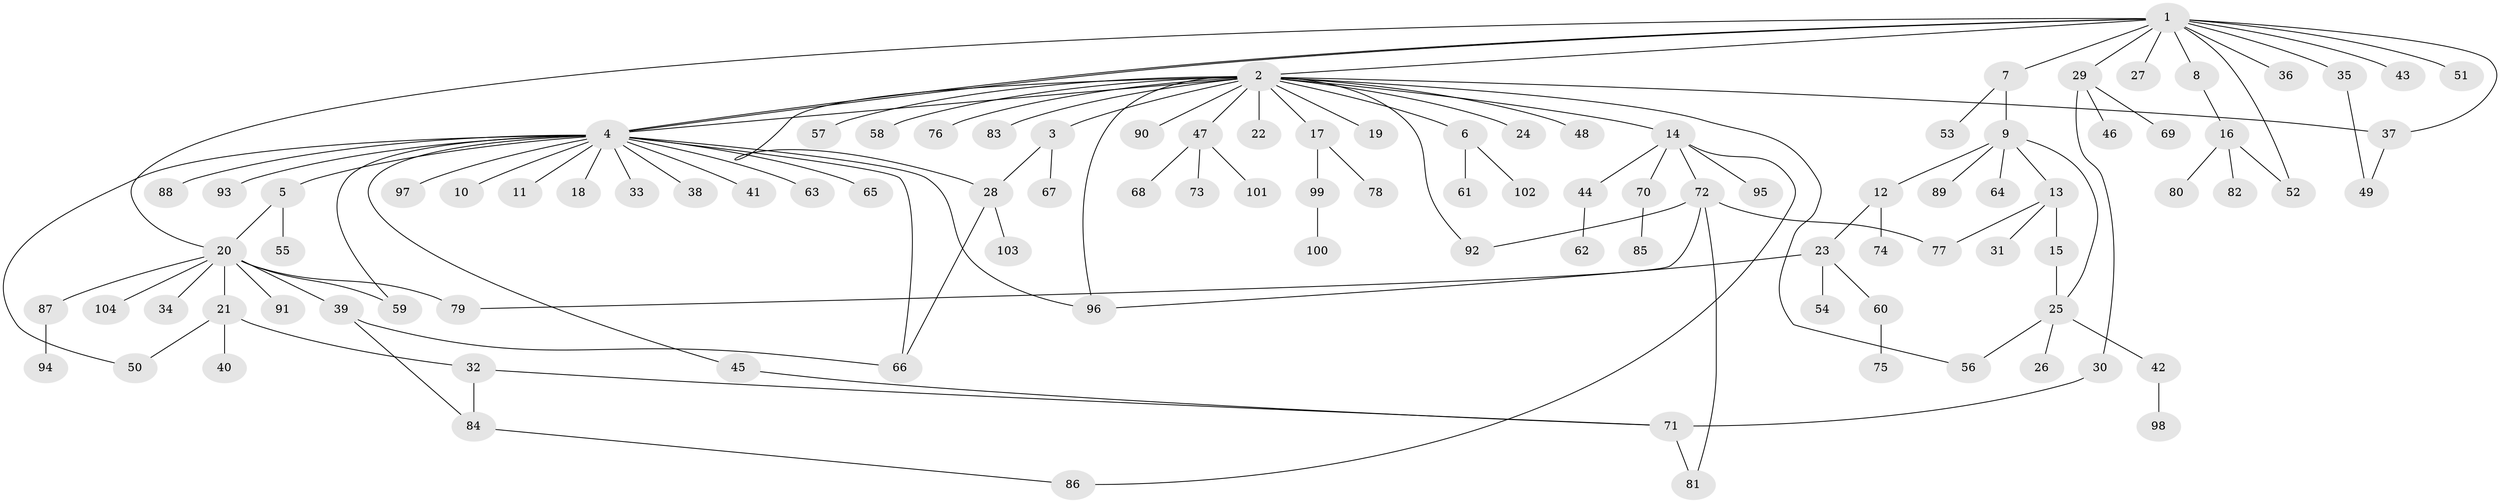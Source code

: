 // coarse degree distribution, {10: 0.015873015873015872, 20: 0.015873015873015872, 2: 0.1746031746031746, 18: 0.015873015873015872, 5: 0.06349206349206349, 1: 0.5396825396825397, 3: 0.14285714285714285, 9: 0.015873015873015872, 4: 0.015873015873015872}
// Generated by graph-tools (version 1.1) at 2025/50/03/04/25 22:50:28]
// undirected, 104 vertices, 126 edges
graph export_dot {
  node [color=gray90,style=filled];
  1;
  2;
  3;
  4;
  5;
  6;
  7;
  8;
  9;
  10;
  11;
  12;
  13;
  14;
  15;
  16;
  17;
  18;
  19;
  20;
  21;
  22;
  23;
  24;
  25;
  26;
  27;
  28;
  29;
  30;
  31;
  32;
  33;
  34;
  35;
  36;
  37;
  38;
  39;
  40;
  41;
  42;
  43;
  44;
  45;
  46;
  47;
  48;
  49;
  50;
  51;
  52;
  53;
  54;
  55;
  56;
  57;
  58;
  59;
  60;
  61;
  62;
  63;
  64;
  65;
  66;
  67;
  68;
  69;
  70;
  71;
  72;
  73;
  74;
  75;
  76;
  77;
  78;
  79;
  80;
  81;
  82;
  83;
  84;
  85;
  86;
  87;
  88;
  89;
  90;
  91;
  92;
  93;
  94;
  95;
  96;
  97;
  98;
  99;
  100;
  101;
  102;
  103;
  104;
  1 -- 2;
  1 -- 4;
  1 -- 4;
  1 -- 7;
  1 -- 8;
  1 -- 20;
  1 -- 27;
  1 -- 29;
  1 -- 35;
  1 -- 36;
  1 -- 37;
  1 -- 43;
  1 -- 51;
  1 -- 52;
  2 -- 3;
  2 -- 4;
  2 -- 6;
  2 -- 14;
  2 -- 17;
  2 -- 19;
  2 -- 22;
  2 -- 24;
  2 -- 28;
  2 -- 37;
  2 -- 47;
  2 -- 48;
  2 -- 56;
  2 -- 57;
  2 -- 58;
  2 -- 76;
  2 -- 83;
  2 -- 90;
  2 -- 92;
  2 -- 96;
  3 -- 28;
  3 -- 67;
  4 -- 5;
  4 -- 10;
  4 -- 11;
  4 -- 18;
  4 -- 33;
  4 -- 38;
  4 -- 41;
  4 -- 45;
  4 -- 50;
  4 -- 59;
  4 -- 63;
  4 -- 65;
  4 -- 66;
  4 -- 88;
  4 -- 93;
  4 -- 96;
  4 -- 97;
  5 -- 20;
  5 -- 55;
  6 -- 61;
  6 -- 102;
  7 -- 9;
  7 -- 53;
  8 -- 16;
  9 -- 12;
  9 -- 13;
  9 -- 25;
  9 -- 64;
  9 -- 89;
  12 -- 23;
  12 -- 74;
  13 -- 15;
  13 -- 31;
  13 -- 77;
  14 -- 44;
  14 -- 70;
  14 -- 72;
  14 -- 86;
  14 -- 95;
  15 -- 25;
  16 -- 52;
  16 -- 80;
  16 -- 82;
  17 -- 78;
  17 -- 99;
  20 -- 21;
  20 -- 34;
  20 -- 39;
  20 -- 59;
  20 -- 79;
  20 -- 87;
  20 -- 91;
  20 -- 104;
  21 -- 32;
  21 -- 40;
  21 -- 50;
  23 -- 54;
  23 -- 60;
  23 -- 96;
  25 -- 26;
  25 -- 42;
  25 -- 56;
  28 -- 66;
  28 -- 103;
  29 -- 30;
  29 -- 46;
  29 -- 69;
  30 -- 71;
  32 -- 71;
  32 -- 84;
  35 -- 49;
  37 -- 49;
  39 -- 66;
  39 -- 84;
  42 -- 98;
  44 -- 62;
  45 -- 71;
  47 -- 68;
  47 -- 73;
  47 -- 101;
  60 -- 75;
  70 -- 85;
  71 -- 81;
  72 -- 77;
  72 -- 79;
  72 -- 81;
  72 -- 92;
  84 -- 86;
  87 -- 94;
  99 -- 100;
}
